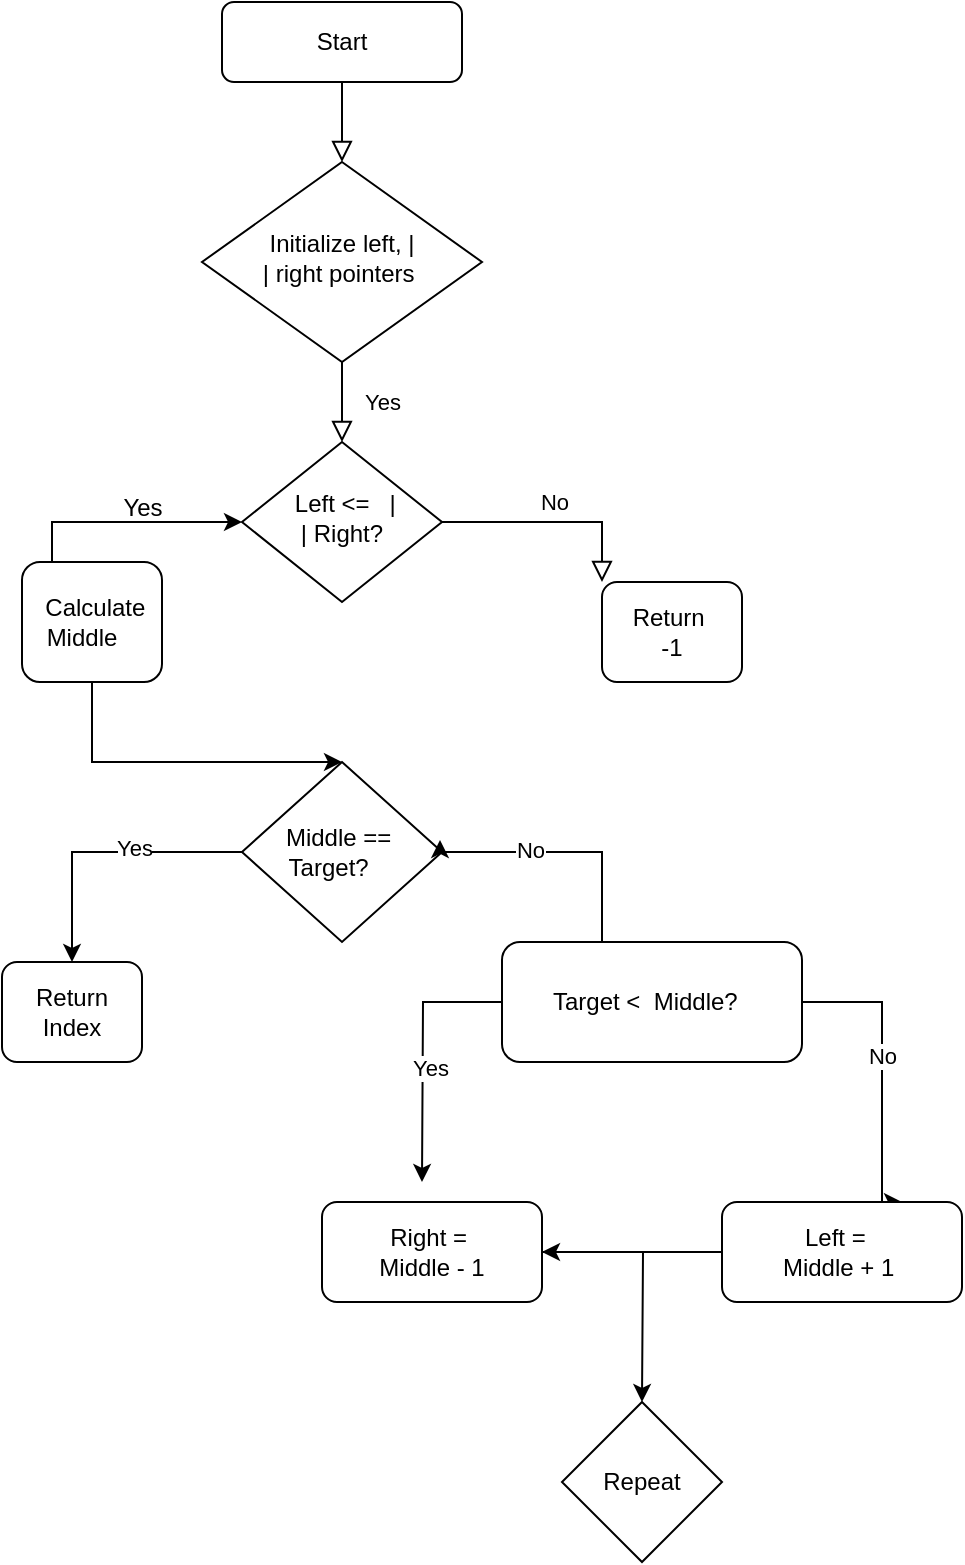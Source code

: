 <mxfile version="24.7.6">
  <diagram id="C5RBs43oDa-KdzZeNtuy" name="Page-1">
    <mxGraphModel dx="609" dy="912" grid="1" gridSize="10" guides="1" tooltips="1" connect="1" arrows="1" fold="1" page="1" pageScale="1" pageWidth="827" pageHeight="1169" math="0" shadow="0">
      <root>
        <mxCell id="WIyWlLk6GJQsqaUBKTNV-0" />
        <mxCell id="WIyWlLk6GJQsqaUBKTNV-1" parent="WIyWlLk6GJQsqaUBKTNV-0" />
        <mxCell id="WIyWlLk6GJQsqaUBKTNV-2" value="" style="rounded=0;html=1;jettySize=auto;orthogonalLoop=1;fontSize=11;endArrow=block;endFill=0;endSize=8;strokeWidth=1;shadow=0;labelBackgroundColor=none;edgeStyle=orthogonalEdgeStyle;" parent="WIyWlLk6GJQsqaUBKTNV-1" source="WIyWlLk6GJQsqaUBKTNV-3" target="WIyWlLk6GJQsqaUBKTNV-6" edge="1">
          <mxGeometry relative="1" as="geometry" />
        </mxCell>
        <mxCell id="WIyWlLk6GJQsqaUBKTNV-3" value="Start" style="rounded=1;whiteSpace=wrap;html=1;fontSize=12;glass=0;strokeWidth=1;shadow=0;" parent="WIyWlLk6GJQsqaUBKTNV-1" vertex="1">
          <mxGeometry x="140" y="70" width="120" height="40" as="geometry" />
        </mxCell>
        <mxCell id="WIyWlLk6GJQsqaUBKTNV-4" value="Yes" style="rounded=0;html=1;jettySize=auto;orthogonalLoop=1;fontSize=11;endArrow=block;endFill=0;endSize=8;strokeWidth=1;shadow=0;labelBackgroundColor=none;edgeStyle=orthogonalEdgeStyle;" parent="WIyWlLk6GJQsqaUBKTNV-1" source="WIyWlLk6GJQsqaUBKTNV-6" target="WIyWlLk6GJQsqaUBKTNV-10" edge="1">
          <mxGeometry y="20" relative="1" as="geometry">
            <mxPoint as="offset" />
          </mxGeometry>
        </mxCell>
        <mxCell id="WIyWlLk6GJQsqaUBKTNV-6" value="&lt;div&gt;Initialize left, |&lt;/div&gt;&lt;div&gt;| right pointers&amp;nbsp;&lt;/div&gt;" style="rhombus;whiteSpace=wrap;html=1;shadow=0;fontFamily=Helvetica;fontSize=12;align=center;strokeWidth=1;spacing=6;spacingTop=-4;" parent="WIyWlLk6GJQsqaUBKTNV-1" vertex="1">
          <mxGeometry x="130" y="150" width="140" height="100" as="geometry" />
        </mxCell>
        <mxCell id="WIyWlLk6GJQsqaUBKTNV-9" value="No" style="edgeStyle=orthogonalEdgeStyle;rounded=0;html=1;jettySize=auto;orthogonalLoop=1;fontSize=11;endArrow=block;endFill=0;endSize=8;strokeWidth=1;shadow=0;labelBackgroundColor=none;" parent="WIyWlLk6GJQsqaUBKTNV-1" source="WIyWlLk6GJQsqaUBKTNV-10" target="WIyWlLk6GJQsqaUBKTNV-12" edge="1">
          <mxGeometry x="0.006" y="10" relative="1" as="geometry">
            <mxPoint as="offset" />
            <Array as="points">
              <mxPoint x="330" y="330" />
            </Array>
          </mxGeometry>
        </mxCell>
        <mxCell id="WIyWlLk6GJQsqaUBKTNV-10" value="&lt;div&gt;&amp;nbsp;Left &amp;lt;=&amp;nbsp; &amp;nbsp;|&lt;/div&gt;&lt;div&gt;&amp;nbsp; | Right?&amp;nbsp;&amp;nbsp;&lt;/div&gt;" style="rhombus;whiteSpace=wrap;html=1;shadow=0;fontFamily=Helvetica;fontSize=12;align=center;strokeWidth=1;spacing=6;spacingTop=-4;" parent="WIyWlLk6GJQsqaUBKTNV-1" vertex="1">
          <mxGeometry x="150" y="290" width="100" height="80" as="geometry" />
        </mxCell>
        <mxCell id="N6KOkwOMQPMNwMS933H5-4" value="" style="edgeStyle=orthogonalEdgeStyle;rounded=0;orthogonalLoop=1;jettySize=auto;html=1;" edge="1" parent="WIyWlLk6GJQsqaUBKTNV-1" source="WIyWlLk6GJQsqaUBKTNV-11" target="WIyWlLk6GJQsqaUBKTNV-10">
          <mxGeometry relative="1" as="geometry">
            <mxPoint x="110" y="315" as="targetPoint" />
            <Array as="points">
              <mxPoint x="55" y="330" />
            </Array>
          </mxGeometry>
        </mxCell>
        <mxCell id="N6KOkwOMQPMNwMS933H5-8" value="" style="edgeStyle=orthogonalEdgeStyle;rounded=0;orthogonalLoop=1;jettySize=auto;html=1;" edge="1" parent="WIyWlLk6GJQsqaUBKTNV-1" source="WIyWlLk6GJQsqaUBKTNV-11">
          <mxGeometry relative="1" as="geometry">
            <mxPoint x="200" y="450" as="targetPoint" />
            <Array as="points">
              <mxPoint x="75" y="450" />
              <mxPoint x="150" y="450" />
            </Array>
          </mxGeometry>
        </mxCell>
        <mxCell id="WIyWlLk6GJQsqaUBKTNV-11" value="&amp;nbsp;Calculate&lt;div&gt;Middle&amp;nbsp; &amp;nbsp;&lt;br&gt;&lt;/div&gt;" style="rounded=1;whiteSpace=wrap;html=1;fontSize=12;glass=0;strokeWidth=1;shadow=0;" parent="WIyWlLk6GJQsqaUBKTNV-1" vertex="1">
          <mxGeometry x="40" y="350" width="70" height="60" as="geometry" />
        </mxCell>
        <mxCell id="WIyWlLk6GJQsqaUBKTNV-12" value="Return&amp;nbsp;&lt;div&gt;-1&lt;/div&gt;" style="rounded=1;whiteSpace=wrap;html=1;fontSize=12;glass=0;strokeWidth=1;shadow=0;" parent="WIyWlLk6GJQsqaUBKTNV-1" vertex="1">
          <mxGeometry x="330" y="360" width="70" height="50" as="geometry" />
        </mxCell>
        <mxCell id="N6KOkwOMQPMNwMS933H5-6" value="Yes" style="text;html=1;align=center;verticalAlign=middle;resizable=0;points=[];autosize=1;strokeColor=none;fillColor=none;" vertex="1" parent="WIyWlLk6GJQsqaUBKTNV-1">
          <mxGeometry x="80" y="308" width="40" height="30" as="geometry" />
        </mxCell>
        <mxCell id="N6KOkwOMQPMNwMS933H5-19" style="edgeStyle=orthogonalEdgeStyle;rounded=0;orthogonalLoop=1;jettySize=auto;html=1;entryX=0.5;entryY=0;entryDx=0;entryDy=0;" edge="1" parent="WIyWlLk6GJQsqaUBKTNV-1" source="N6KOkwOMQPMNwMS933H5-12" target="N6KOkwOMQPMNwMS933H5-13">
          <mxGeometry relative="1" as="geometry" />
        </mxCell>
        <mxCell id="N6KOkwOMQPMNwMS933H5-20" value="Yes" style="edgeLabel;html=1;align=center;verticalAlign=middle;resizable=0;points=[];" vertex="1" connectable="0" parent="N6KOkwOMQPMNwMS933H5-19">
          <mxGeometry x="-0.229" y="-2" relative="1" as="geometry">
            <mxPoint as="offset" />
          </mxGeometry>
        </mxCell>
        <mxCell id="N6KOkwOMQPMNwMS933H5-12" value="&lt;div&gt;Middle ==&amp;nbsp;&lt;/div&gt;&lt;div&gt;Target?&amp;nbsp; &amp;nbsp;&amp;nbsp;&lt;/div&gt;" style="rhombus;whiteSpace=wrap;html=1;" vertex="1" parent="WIyWlLk6GJQsqaUBKTNV-1">
          <mxGeometry x="150" y="450" width="100" height="90" as="geometry" />
        </mxCell>
        <mxCell id="N6KOkwOMQPMNwMS933H5-13" value="Return&lt;div&gt;Index&lt;br&gt;&lt;/div&gt;" style="rounded=1;whiteSpace=wrap;html=1;" vertex="1" parent="WIyWlLk6GJQsqaUBKTNV-1">
          <mxGeometry x="30" y="550" width="70" height="50" as="geometry" />
        </mxCell>
        <mxCell id="N6KOkwOMQPMNwMS933H5-28" style="edgeStyle=orthogonalEdgeStyle;rounded=0;orthogonalLoop=1;jettySize=auto;html=1;" edge="1" parent="WIyWlLk6GJQsqaUBKTNV-1" source="N6KOkwOMQPMNwMS933H5-14">
          <mxGeometry relative="1" as="geometry">
            <mxPoint x="240" y="660" as="targetPoint" />
          </mxGeometry>
        </mxCell>
        <mxCell id="N6KOkwOMQPMNwMS933H5-30" value="Yes" style="edgeLabel;html=1;align=center;verticalAlign=middle;resizable=0;points=[];" vertex="1" connectable="0" parent="N6KOkwOMQPMNwMS933H5-28">
          <mxGeometry x="0.119" y="3" relative="1" as="geometry">
            <mxPoint as="offset" />
          </mxGeometry>
        </mxCell>
        <mxCell id="N6KOkwOMQPMNwMS933H5-29" style="edgeStyle=orthogonalEdgeStyle;rounded=0;orthogonalLoop=1;jettySize=auto;html=1;entryX=0.75;entryY=0;entryDx=0;entryDy=0;" edge="1" parent="WIyWlLk6GJQsqaUBKTNV-1" source="N6KOkwOMQPMNwMS933H5-14" target="N6KOkwOMQPMNwMS933H5-25">
          <mxGeometry relative="1" as="geometry">
            <Array as="points">
              <mxPoint x="470" y="570" />
              <mxPoint x="470" y="670" />
            </Array>
          </mxGeometry>
        </mxCell>
        <mxCell id="N6KOkwOMQPMNwMS933H5-31" value="No" style="edgeLabel;html=1;align=center;verticalAlign=middle;resizable=0;points=[];" vertex="1" connectable="0" parent="N6KOkwOMQPMNwMS933H5-29">
          <mxGeometry x="-0.108" relative="1" as="geometry">
            <mxPoint as="offset" />
          </mxGeometry>
        </mxCell>
        <mxCell id="N6KOkwOMQPMNwMS933H5-14" value="&lt;div&gt;Target &amp;lt;&amp;nbsp;&lt;span style=&quot;background-color: initial;&quot;&gt;&amp;nbsp;Middle?&amp;nbsp;&amp;nbsp;&lt;/span&gt;&lt;/div&gt;" style="rounded=1;whiteSpace=wrap;html=1;" vertex="1" parent="WIyWlLk6GJQsqaUBKTNV-1">
          <mxGeometry x="280" y="540" width="150" height="60" as="geometry" />
        </mxCell>
        <mxCell id="N6KOkwOMQPMNwMS933H5-16" style="edgeStyle=orthogonalEdgeStyle;rounded=0;orthogonalLoop=1;jettySize=auto;html=1;entryX=0.99;entryY=0.433;entryDx=0;entryDy=0;entryPerimeter=0;" edge="1" parent="WIyWlLk6GJQsqaUBKTNV-1" source="N6KOkwOMQPMNwMS933H5-14" target="N6KOkwOMQPMNwMS933H5-12">
          <mxGeometry relative="1" as="geometry">
            <Array as="points">
              <mxPoint x="330" y="495" />
              <mxPoint x="249" y="495" />
            </Array>
          </mxGeometry>
        </mxCell>
        <mxCell id="N6KOkwOMQPMNwMS933H5-21" value="No" style="edgeLabel;html=1;align=center;verticalAlign=middle;resizable=0;points=[];" vertex="1" connectable="0" parent="N6KOkwOMQPMNwMS933H5-16">
          <mxGeometry x="0.227" y="-1" relative="1" as="geometry">
            <mxPoint as="offset" />
          </mxGeometry>
        </mxCell>
        <mxCell id="N6KOkwOMQPMNwMS933H5-32" style="edgeStyle=orthogonalEdgeStyle;rounded=0;orthogonalLoop=1;jettySize=auto;html=1;" edge="1" parent="WIyWlLk6GJQsqaUBKTNV-1" source="N6KOkwOMQPMNwMS933H5-24">
          <mxGeometry relative="1" as="geometry">
            <mxPoint x="350" y="770" as="targetPoint" />
          </mxGeometry>
        </mxCell>
        <mxCell id="N6KOkwOMQPMNwMS933H5-24" value="Right =&amp;nbsp;&lt;div&gt;Middle - 1&lt;br&gt;&lt;/div&gt;" style="rounded=1;whiteSpace=wrap;html=1;" vertex="1" parent="WIyWlLk6GJQsqaUBKTNV-1">
          <mxGeometry x="190" y="670" width="110" height="50" as="geometry" />
        </mxCell>
        <mxCell id="N6KOkwOMQPMNwMS933H5-33" value="" style="edgeStyle=orthogonalEdgeStyle;rounded=0;orthogonalLoop=1;jettySize=auto;html=1;" edge="1" parent="WIyWlLk6GJQsqaUBKTNV-1" source="N6KOkwOMQPMNwMS933H5-25" target="N6KOkwOMQPMNwMS933H5-24">
          <mxGeometry relative="1" as="geometry" />
        </mxCell>
        <mxCell id="N6KOkwOMQPMNwMS933H5-25" value="Left =&amp;nbsp;&amp;nbsp;&lt;div&gt;Middle + 1&amp;nbsp;&lt;br&gt;&lt;/div&gt;" style="rounded=1;whiteSpace=wrap;html=1;" vertex="1" parent="WIyWlLk6GJQsqaUBKTNV-1">
          <mxGeometry x="390" y="670" width="120" height="50" as="geometry" />
        </mxCell>
        <mxCell id="N6KOkwOMQPMNwMS933H5-34" value="Repeat" style="rhombus;whiteSpace=wrap;html=1;" vertex="1" parent="WIyWlLk6GJQsqaUBKTNV-1">
          <mxGeometry x="310" y="770" width="80" height="80" as="geometry" />
        </mxCell>
      </root>
    </mxGraphModel>
  </diagram>
</mxfile>
